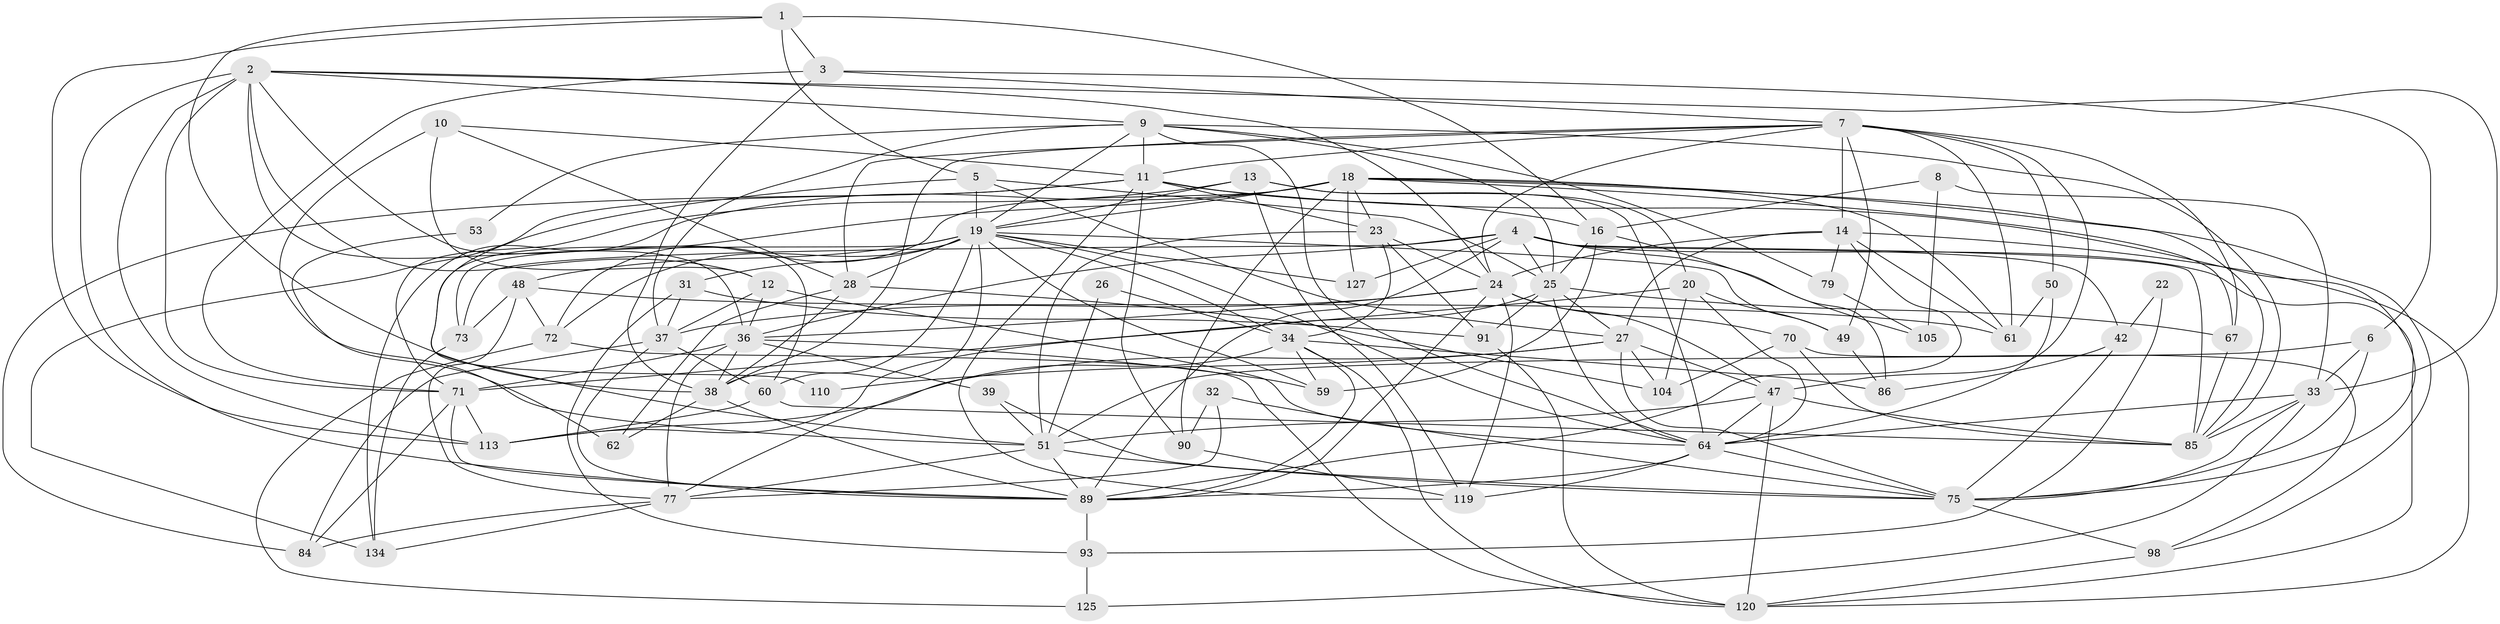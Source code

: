 // original degree distribution, {5: 0.19858156028368795, 6: 0.11347517730496454, 3: 0.24113475177304963, 4: 0.3333333333333333, 2: 0.10638297872340426, 8: 0.0070921985815602835}
// Generated by graph-tools (version 1.1) at 2025/19/03/04/25 18:19:02]
// undirected, 70 vertices, 205 edges
graph export_dot {
graph [start="1"]
  node [color=gray90,style=filled];
  1;
  2 [super="+68+41"];
  3;
  4 [super="+40+102+35"];
  5 [super="+87+121"];
  6;
  7 [super="+92+17"];
  8;
  9 [super="+83+15"];
  10;
  11 [super="+136+29"];
  12;
  13 [super="+123+21"];
  14 [super="+137"];
  16 [super="+126"];
  18 [super="+95+66"];
  19 [super="+58"];
  20 [super="+30"];
  22;
  23;
  24 [super="+55+43"];
  25 [super="+57+54"];
  26;
  27 [super="+131+101"];
  28 [super="+74+133"];
  31;
  32;
  33 [super="+69+52"];
  34 [super="+45"];
  36 [super="+129+135+118"];
  37 [super="+116+46"];
  38 [super="+128"];
  39;
  42;
  47 [super="+115+56"];
  48 [super="+88"];
  49;
  50;
  51 [super="+76"];
  53;
  59;
  60;
  61 [super="+97"];
  62;
  64 [super="+124"];
  67 [super="+112"];
  70;
  71 [super="+103+96"];
  72;
  73;
  75 [super="+107+100"];
  77 [super="+111+78"];
  79 [super="+122"];
  84;
  85 [super="+94"];
  86;
  89 [super="+132+140+130"];
  90;
  91;
  93;
  98;
  104;
  105;
  110;
  113;
  119;
  120 [super="+141"];
  125;
  127;
  134;
  1 -- 3;
  1 -- 16;
  1 -- 113;
  1 -- 38;
  1 -- 5;
  2 -- 60;
  2 -- 6;
  2 -- 113;
  2 -- 36;
  2 -- 24;
  2 -- 89 [weight=2];
  2 -- 9;
  2 -- 12;
  2 -- 71;
  3 -- 38;
  3 -- 7;
  3 -- 33;
  3 -- 71;
  4 -- 89;
  4 -- 105;
  4 -- 36;
  4 -- 85;
  4 -- 25 [weight=2];
  4 -- 120;
  4 -- 73;
  4 -- 42;
  4 -- 127;
  5 -- 25;
  5 -- 27;
  5 -- 110;
  5 -- 19;
  6 -- 33;
  6 -- 51;
  6 -- 75;
  7 -- 49;
  7 -- 67;
  7 -- 50;
  7 -- 28;
  7 -- 38;
  7 -- 24;
  7 -- 61;
  7 -- 14;
  7 -- 47;
  7 -- 11;
  8 -- 33;
  8 -- 16;
  8 -- 105;
  9 -- 64;
  9 -- 53;
  9 -- 85;
  9 -- 79;
  9 -- 25;
  9 -- 11;
  9 -- 19;
  9 -- 37;
  10 -- 12;
  10 -- 28;
  10 -- 11;
  10 -- 51;
  11 -- 75;
  11 -- 84;
  11 -- 23;
  11 -- 134;
  11 -- 16;
  11 -- 119;
  11 -- 90;
  12 -- 37;
  12 -- 36;
  12 -- 64;
  13 -- 19;
  13 -- 20;
  13 -- 71;
  13 -- 119;
  13 -- 64;
  14 -- 89;
  14 -- 120;
  14 -- 27;
  14 -- 79;
  14 -- 24;
  14 -- 61;
  16 -- 59;
  16 -- 86;
  16 -- 25;
  18 -- 134;
  18 -- 51;
  18 -- 127;
  18 -- 61;
  18 -- 23;
  18 -- 19;
  18 -- 98;
  18 -- 85;
  18 -- 72;
  18 -- 90;
  18 -- 67;
  19 -- 72;
  19 -- 64;
  19 -- 34;
  19 -- 38 [weight=2];
  19 -- 73 [weight=2];
  19 -- 127;
  19 -- 60;
  19 -- 48;
  19 -- 49;
  19 -- 59;
  19 -- 28;
  19 -- 31;
  20 -- 104;
  20 -- 49;
  20 -- 71;
  20 -- 64;
  22 -- 93;
  22 -- 42;
  23 -- 91;
  23 -- 34;
  23 -- 51;
  23 -- 24;
  24 -- 36;
  24 -- 70;
  24 -- 47;
  24 -- 119;
  24 -- 89 [weight=2];
  24 -- 37;
  25 -- 64;
  25 -- 113;
  25 -- 67;
  25 -- 91;
  25 -- 27;
  26 -- 51;
  26 -- 34;
  27 -- 113;
  27 -- 75;
  27 -- 104;
  27 -- 47;
  27 -- 110;
  28 -- 104;
  28 -- 62;
  28 -- 38;
  31 -- 91;
  31 -- 93;
  31 -- 37;
  32 -- 90;
  32 -- 77;
  32 -- 75;
  33 -- 85;
  33 -- 125;
  33 -- 75;
  33 -- 64;
  34 -- 77;
  34 -- 120;
  34 -- 86;
  34 -- 59;
  34 -- 89;
  36 -- 38;
  36 -- 39;
  36 -- 59;
  36 -- 77;
  36 -- 71;
  37 -- 84;
  37 -- 89;
  37 -- 60;
  38 -- 62;
  38 -- 89;
  39 -- 51;
  39 -- 75;
  42 -- 86;
  42 -- 75;
  47 -- 64;
  47 -- 120;
  47 -- 51;
  47 -- 85;
  48 -- 72;
  48 -- 73;
  48 -- 61;
  48 -- 77;
  49 -- 86;
  50 -- 64;
  50 -- 61;
  51 -- 89;
  51 -- 75;
  51 -- 77;
  53 -- 62;
  60 -- 113;
  60 -- 85;
  64 -- 75;
  64 -- 119;
  64 -- 89;
  67 -- 85;
  70 -- 98;
  70 -- 104;
  70 -- 85;
  71 -- 113;
  71 -- 89;
  71 -- 84;
  72 -- 125;
  72 -- 120;
  73 -- 134;
  75 -- 98;
  77 -- 84;
  77 -- 134;
  79 -- 105;
  89 -- 93;
  90 -- 119;
  91 -- 120;
  93 -- 125;
  98 -- 120;
}

